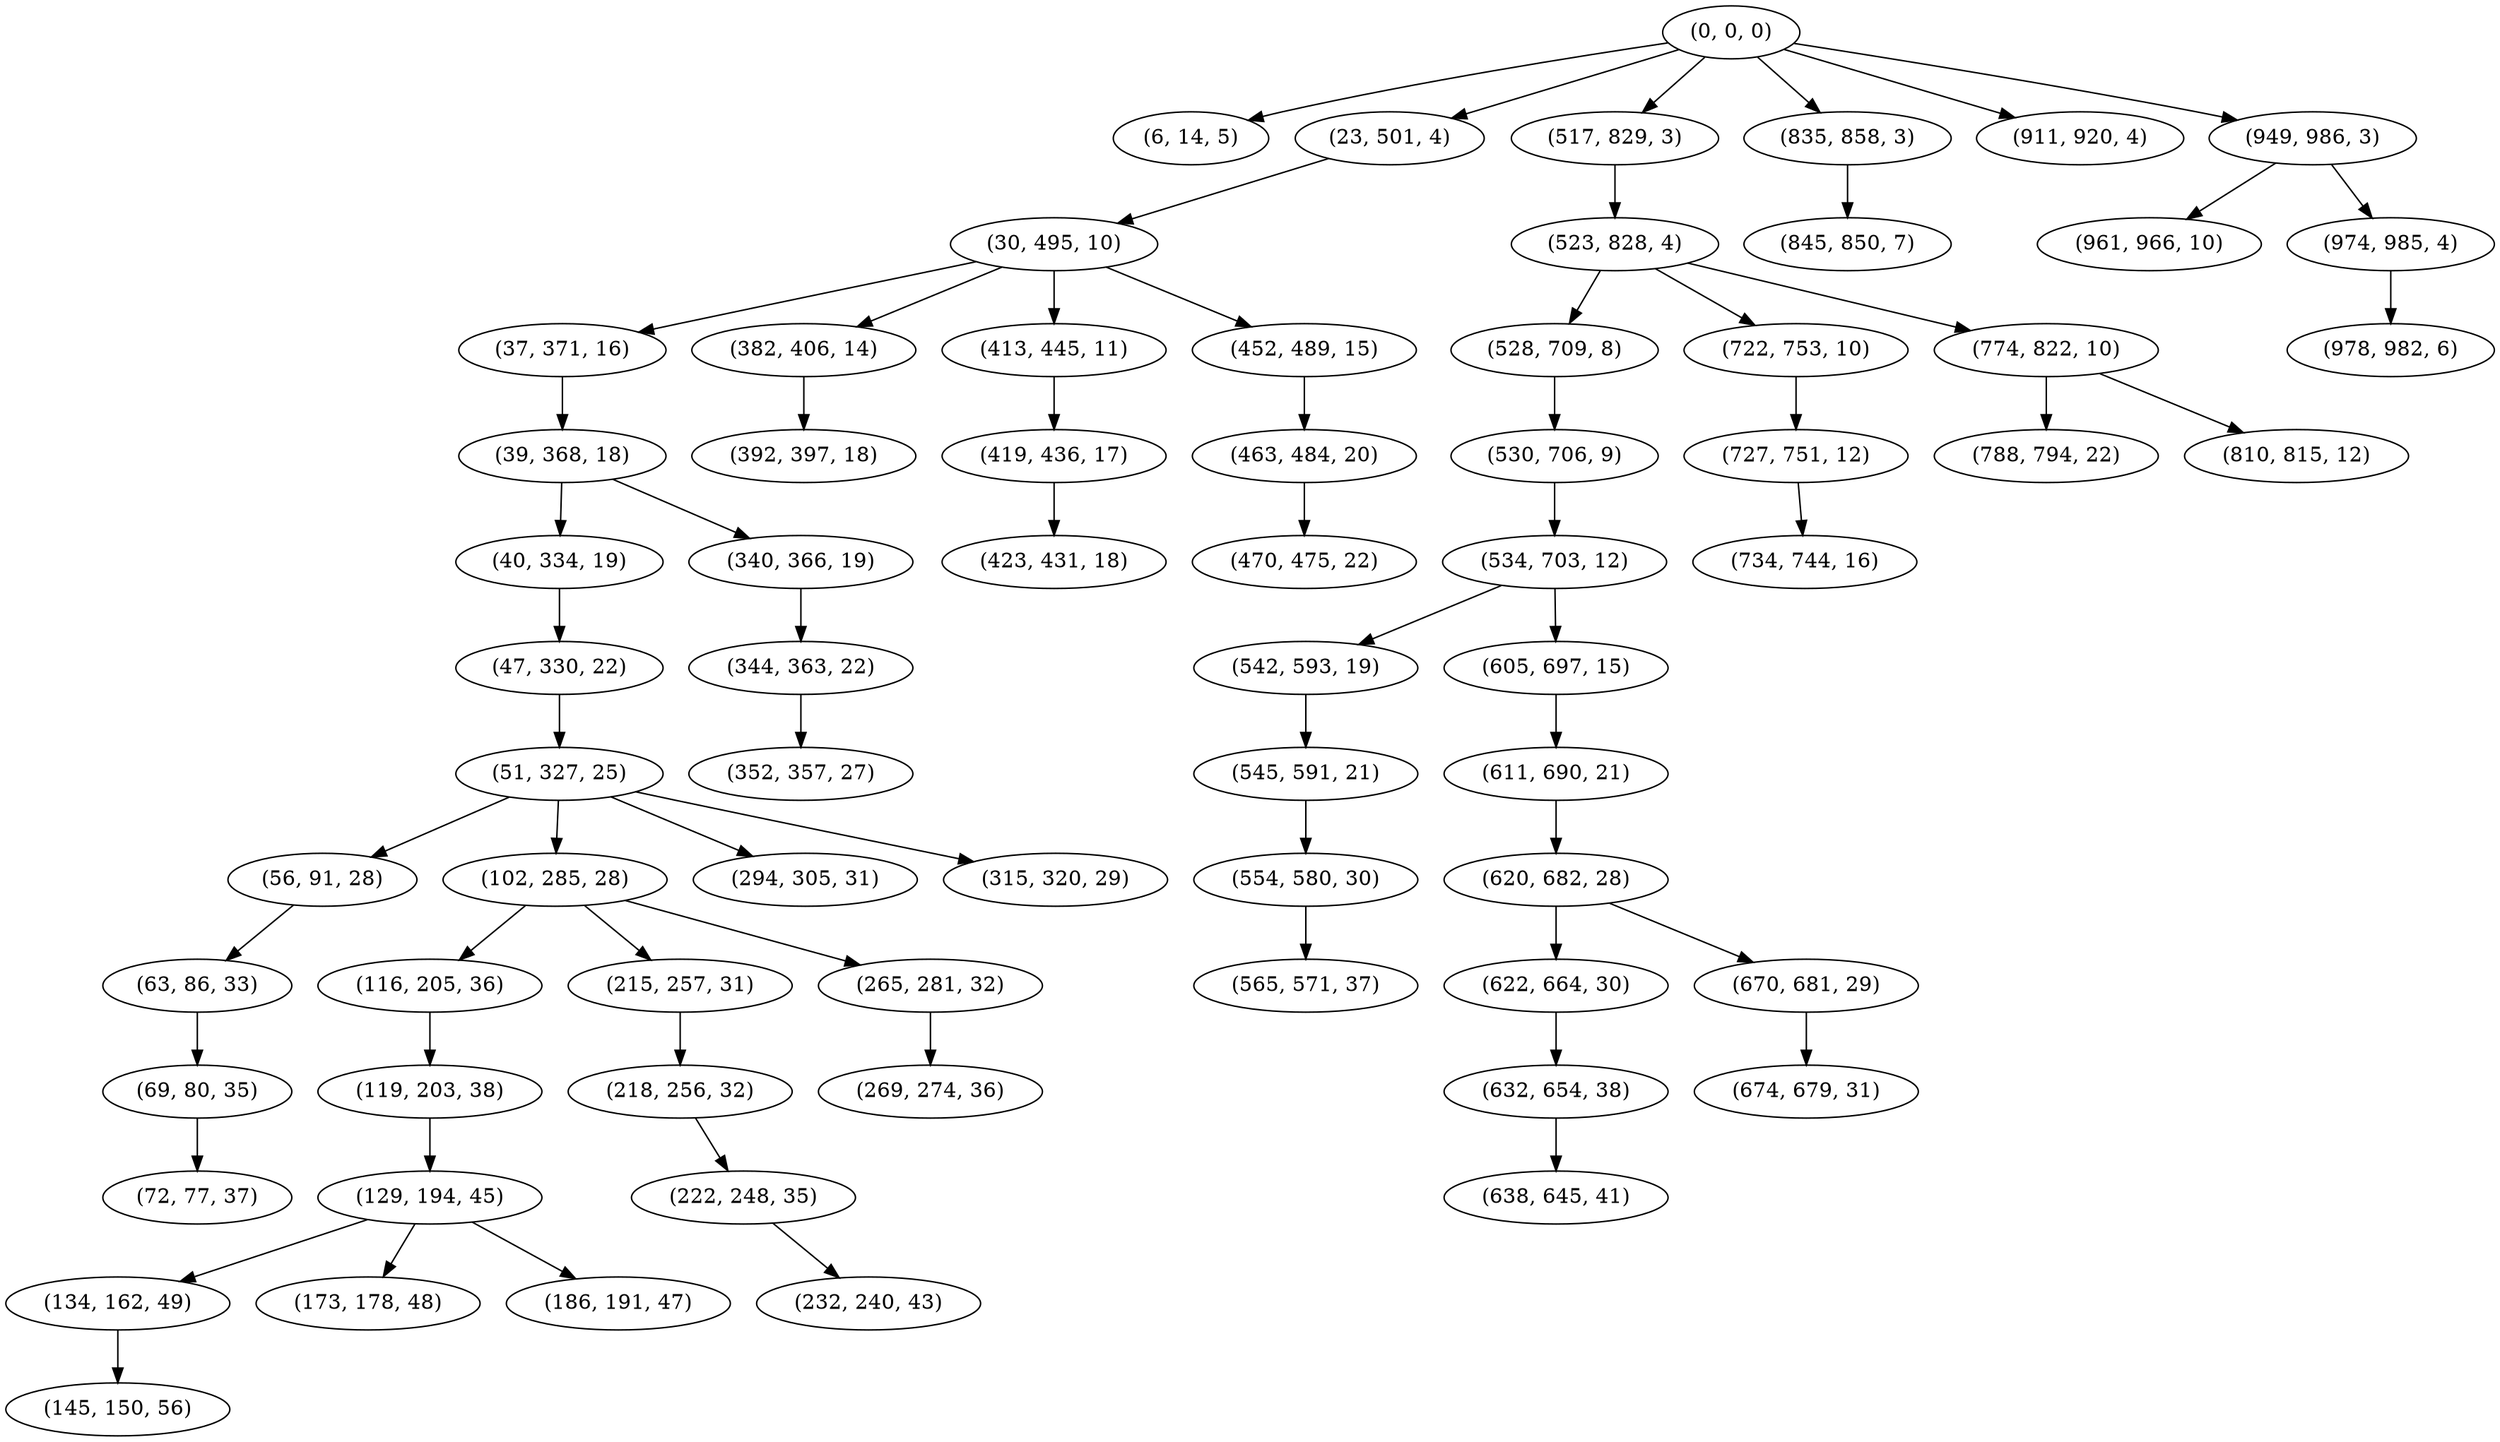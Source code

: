 digraph tree {
    "(0, 0, 0)";
    "(6, 14, 5)";
    "(23, 501, 4)";
    "(30, 495, 10)";
    "(37, 371, 16)";
    "(39, 368, 18)";
    "(40, 334, 19)";
    "(47, 330, 22)";
    "(51, 327, 25)";
    "(56, 91, 28)";
    "(63, 86, 33)";
    "(69, 80, 35)";
    "(72, 77, 37)";
    "(102, 285, 28)";
    "(116, 205, 36)";
    "(119, 203, 38)";
    "(129, 194, 45)";
    "(134, 162, 49)";
    "(145, 150, 56)";
    "(173, 178, 48)";
    "(186, 191, 47)";
    "(215, 257, 31)";
    "(218, 256, 32)";
    "(222, 248, 35)";
    "(232, 240, 43)";
    "(265, 281, 32)";
    "(269, 274, 36)";
    "(294, 305, 31)";
    "(315, 320, 29)";
    "(340, 366, 19)";
    "(344, 363, 22)";
    "(352, 357, 27)";
    "(382, 406, 14)";
    "(392, 397, 18)";
    "(413, 445, 11)";
    "(419, 436, 17)";
    "(423, 431, 18)";
    "(452, 489, 15)";
    "(463, 484, 20)";
    "(470, 475, 22)";
    "(517, 829, 3)";
    "(523, 828, 4)";
    "(528, 709, 8)";
    "(530, 706, 9)";
    "(534, 703, 12)";
    "(542, 593, 19)";
    "(545, 591, 21)";
    "(554, 580, 30)";
    "(565, 571, 37)";
    "(605, 697, 15)";
    "(611, 690, 21)";
    "(620, 682, 28)";
    "(622, 664, 30)";
    "(632, 654, 38)";
    "(638, 645, 41)";
    "(670, 681, 29)";
    "(674, 679, 31)";
    "(722, 753, 10)";
    "(727, 751, 12)";
    "(734, 744, 16)";
    "(774, 822, 10)";
    "(788, 794, 22)";
    "(810, 815, 12)";
    "(835, 858, 3)";
    "(845, 850, 7)";
    "(911, 920, 4)";
    "(949, 986, 3)";
    "(961, 966, 10)";
    "(974, 985, 4)";
    "(978, 982, 6)";
    "(0, 0, 0)" -> "(6, 14, 5)";
    "(0, 0, 0)" -> "(23, 501, 4)";
    "(0, 0, 0)" -> "(517, 829, 3)";
    "(0, 0, 0)" -> "(835, 858, 3)";
    "(0, 0, 0)" -> "(911, 920, 4)";
    "(0, 0, 0)" -> "(949, 986, 3)";
    "(23, 501, 4)" -> "(30, 495, 10)";
    "(30, 495, 10)" -> "(37, 371, 16)";
    "(30, 495, 10)" -> "(382, 406, 14)";
    "(30, 495, 10)" -> "(413, 445, 11)";
    "(30, 495, 10)" -> "(452, 489, 15)";
    "(37, 371, 16)" -> "(39, 368, 18)";
    "(39, 368, 18)" -> "(40, 334, 19)";
    "(39, 368, 18)" -> "(340, 366, 19)";
    "(40, 334, 19)" -> "(47, 330, 22)";
    "(47, 330, 22)" -> "(51, 327, 25)";
    "(51, 327, 25)" -> "(56, 91, 28)";
    "(51, 327, 25)" -> "(102, 285, 28)";
    "(51, 327, 25)" -> "(294, 305, 31)";
    "(51, 327, 25)" -> "(315, 320, 29)";
    "(56, 91, 28)" -> "(63, 86, 33)";
    "(63, 86, 33)" -> "(69, 80, 35)";
    "(69, 80, 35)" -> "(72, 77, 37)";
    "(102, 285, 28)" -> "(116, 205, 36)";
    "(102, 285, 28)" -> "(215, 257, 31)";
    "(102, 285, 28)" -> "(265, 281, 32)";
    "(116, 205, 36)" -> "(119, 203, 38)";
    "(119, 203, 38)" -> "(129, 194, 45)";
    "(129, 194, 45)" -> "(134, 162, 49)";
    "(129, 194, 45)" -> "(173, 178, 48)";
    "(129, 194, 45)" -> "(186, 191, 47)";
    "(134, 162, 49)" -> "(145, 150, 56)";
    "(215, 257, 31)" -> "(218, 256, 32)";
    "(218, 256, 32)" -> "(222, 248, 35)";
    "(222, 248, 35)" -> "(232, 240, 43)";
    "(265, 281, 32)" -> "(269, 274, 36)";
    "(340, 366, 19)" -> "(344, 363, 22)";
    "(344, 363, 22)" -> "(352, 357, 27)";
    "(382, 406, 14)" -> "(392, 397, 18)";
    "(413, 445, 11)" -> "(419, 436, 17)";
    "(419, 436, 17)" -> "(423, 431, 18)";
    "(452, 489, 15)" -> "(463, 484, 20)";
    "(463, 484, 20)" -> "(470, 475, 22)";
    "(517, 829, 3)" -> "(523, 828, 4)";
    "(523, 828, 4)" -> "(528, 709, 8)";
    "(523, 828, 4)" -> "(722, 753, 10)";
    "(523, 828, 4)" -> "(774, 822, 10)";
    "(528, 709, 8)" -> "(530, 706, 9)";
    "(530, 706, 9)" -> "(534, 703, 12)";
    "(534, 703, 12)" -> "(542, 593, 19)";
    "(534, 703, 12)" -> "(605, 697, 15)";
    "(542, 593, 19)" -> "(545, 591, 21)";
    "(545, 591, 21)" -> "(554, 580, 30)";
    "(554, 580, 30)" -> "(565, 571, 37)";
    "(605, 697, 15)" -> "(611, 690, 21)";
    "(611, 690, 21)" -> "(620, 682, 28)";
    "(620, 682, 28)" -> "(622, 664, 30)";
    "(620, 682, 28)" -> "(670, 681, 29)";
    "(622, 664, 30)" -> "(632, 654, 38)";
    "(632, 654, 38)" -> "(638, 645, 41)";
    "(670, 681, 29)" -> "(674, 679, 31)";
    "(722, 753, 10)" -> "(727, 751, 12)";
    "(727, 751, 12)" -> "(734, 744, 16)";
    "(774, 822, 10)" -> "(788, 794, 22)";
    "(774, 822, 10)" -> "(810, 815, 12)";
    "(835, 858, 3)" -> "(845, 850, 7)";
    "(949, 986, 3)" -> "(961, 966, 10)";
    "(949, 986, 3)" -> "(974, 985, 4)";
    "(974, 985, 4)" -> "(978, 982, 6)";
}

